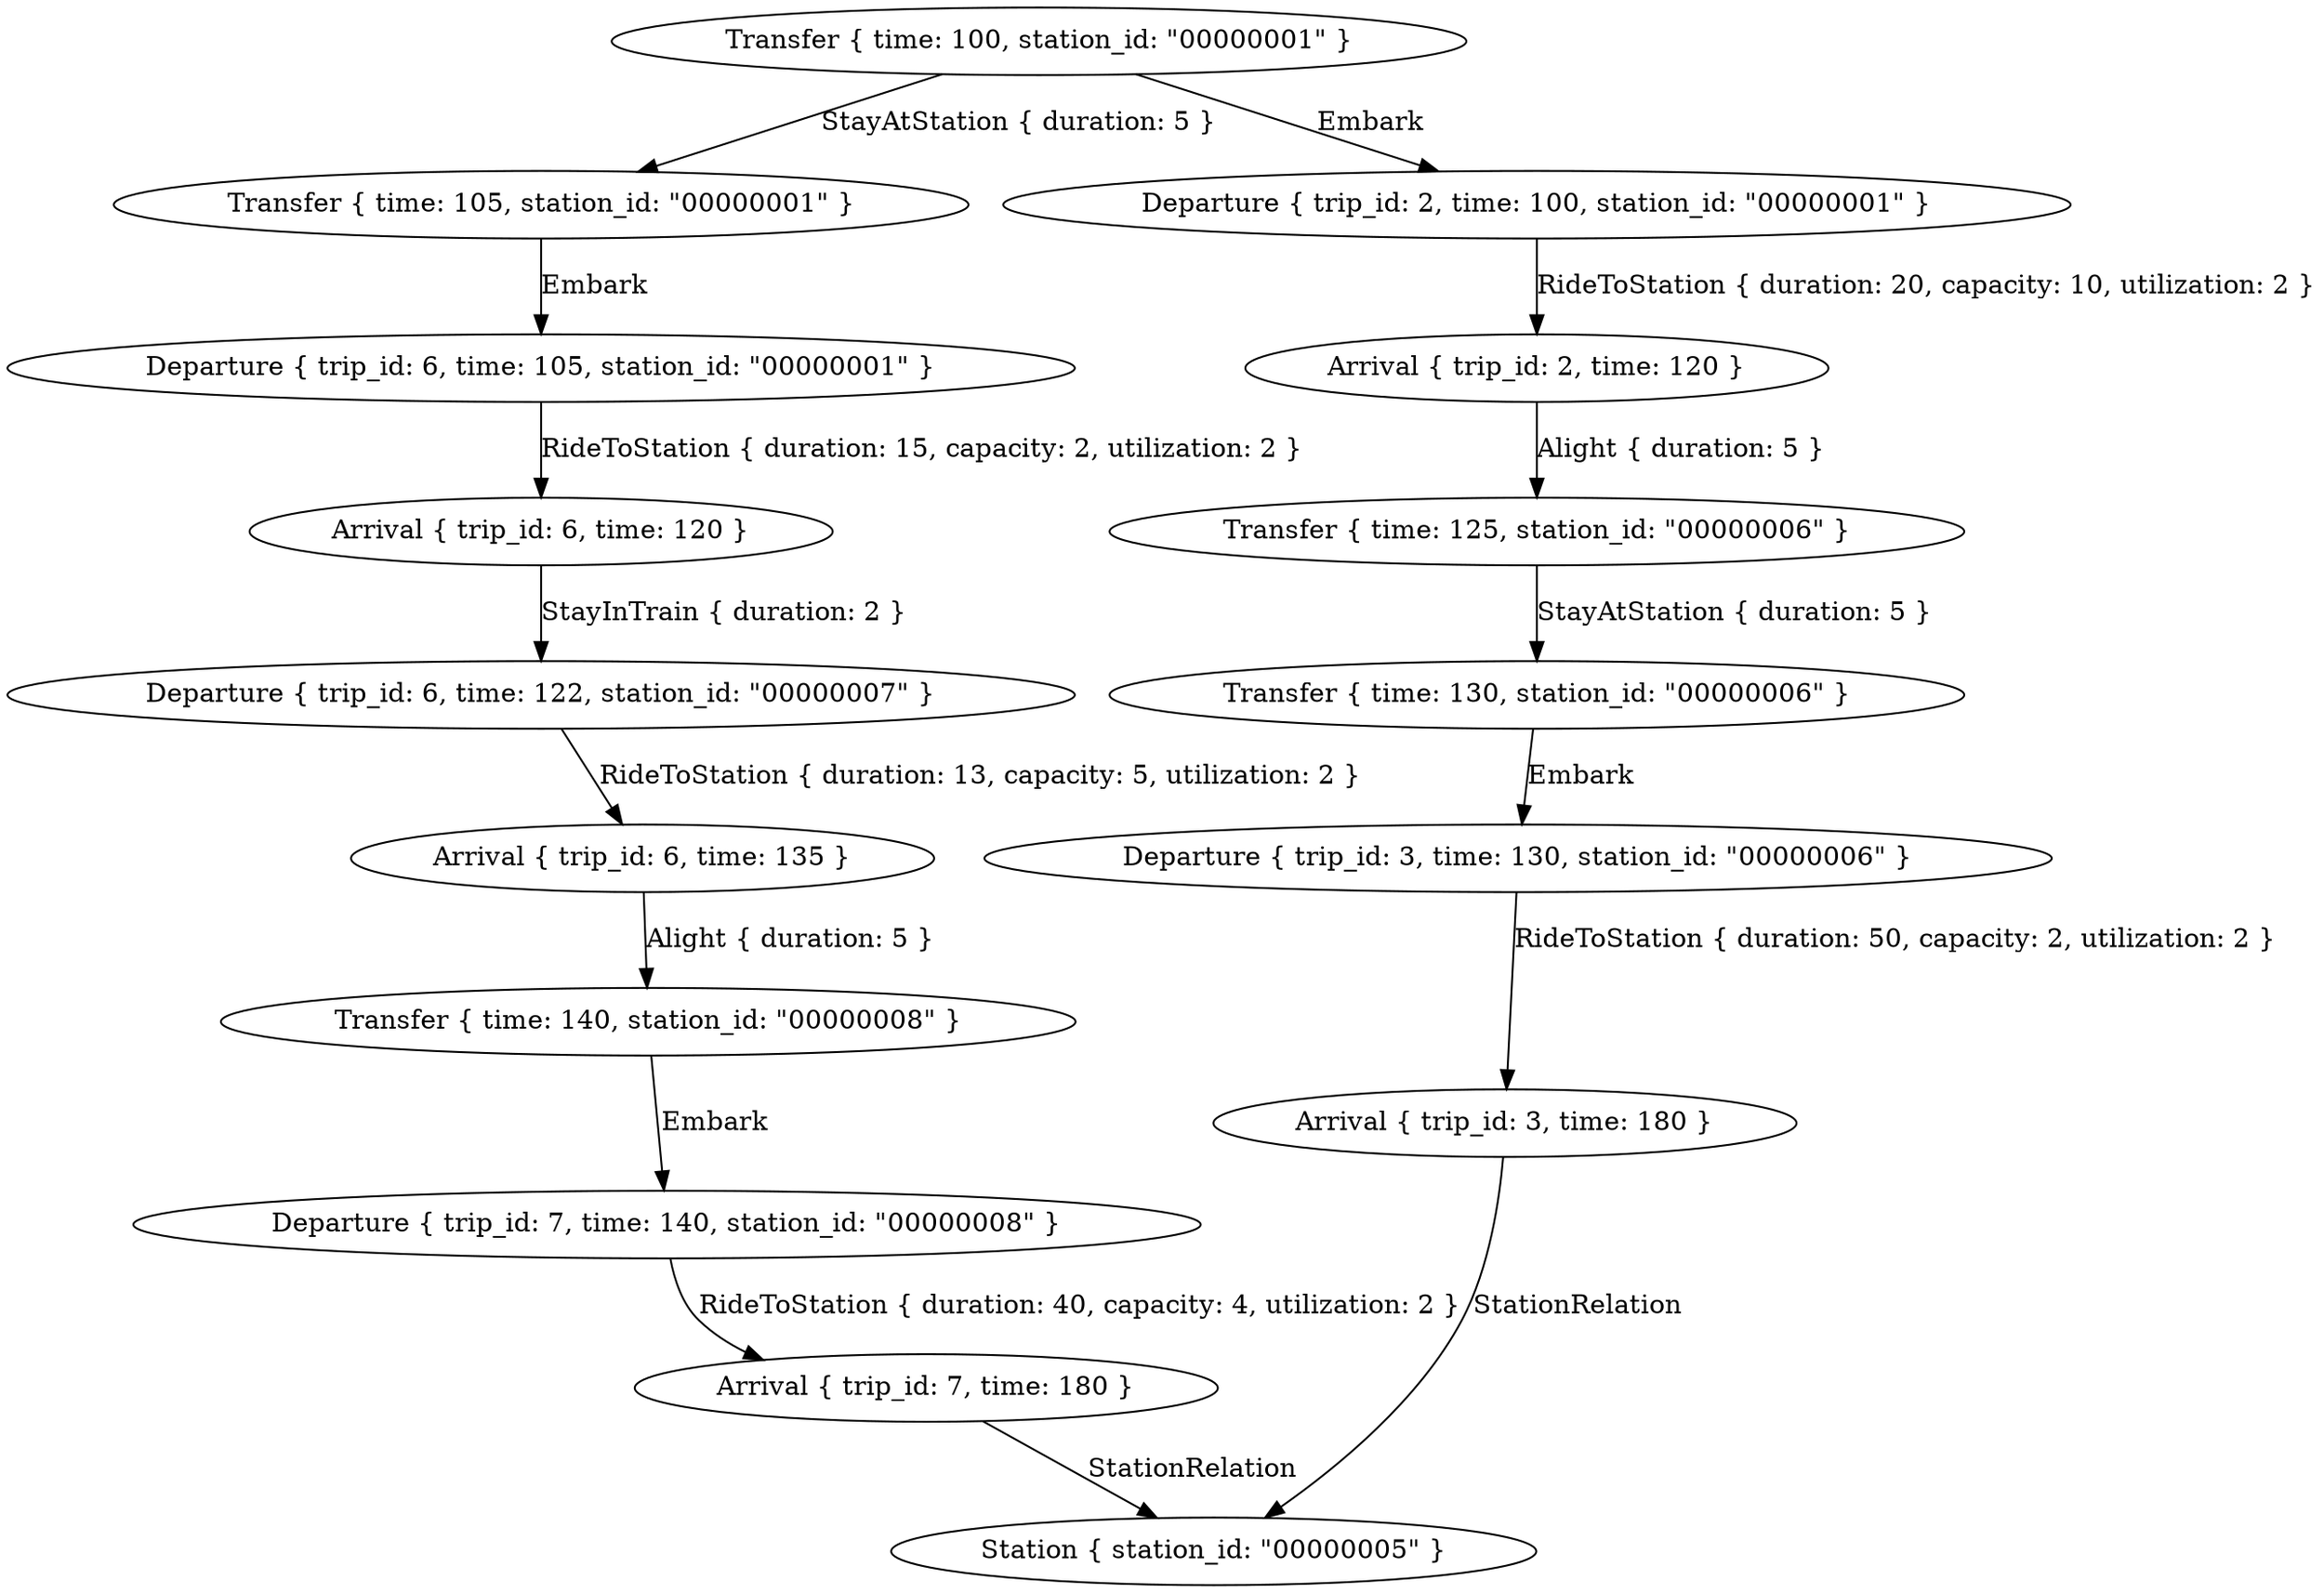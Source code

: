 digraph {
    0 [ label = "Transfer { time: 100, station_id: \"00000001\" }" ]
    1 [ label = "Transfer { time: 105, station_id: \"00000001\" }" ]
    2 [ label = "Departure { trip_id: 6, time: 105, station_id: \"00000001\" }" ]
    3 [ label = "Arrival { trip_id: 6, time: 120 }" ]
    4 [ label = "Departure { trip_id: 6, time: 122, station_id: \"00000007\" }" ]
    5 [ label = "Arrival { trip_id: 6, time: 135 }" ]
    6 [ label = "Transfer { time: 140, station_id: \"00000008\" }" ]
    7 [ label = "Departure { trip_id: 7, time: 140, station_id: \"00000008\" }" ]
    8 [ label = "Arrival { trip_id: 7, time: 180 }" ]
    9 [ label = "Station { station_id: \"00000005\" }" ]
    10 [ label = "Departure { trip_id: 2, time: 100, station_id: \"00000001\" }" ]
    11 [ label = "Arrival { trip_id: 2, time: 120 }" ]
    12 [ label = "Transfer { time: 125, station_id: \"00000006\" }" ]
    13 [ label = "Transfer { time: 130, station_id: \"00000006\" }" ]
    14 [ label = "Departure { trip_id: 3, time: 130, station_id: \"00000006\" }" ]
    15 [ label = "Arrival { trip_id: 3, time: 180 }" ]
    0 -> 1 [ label = "StayAtStation { duration: 5 }" ]
    1 -> 2 [ label = "Embark" ]
    2 -> 3 [ label = "RideToStation { duration: 15, capacity: 2, utilization: 2 }" ]
    3 -> 4 [ label = "StayInTrain { duration: 2 }" ]
    4 -> 5 [ label = "RideToStation { duration: 13, capacity: 5, utilization: 2 }" ]
    5 -> 6 [ label = "Alight { duration: 5 }" ]
    6 -> 7 [ label = "Embark" ]
    7 -> 8 [ label = "RideToStation { duration: 40, capacity: 4, utilization: 2 }" ]
    8 -> 9 [ label = "StationRelation" ]
    0 -> 10 [ label = "Embark" ]
    10 -> 11 [ label = "RideToStation { duration: 20, capacity: 10, utilization: 2 }" ]
    11 -> 12 [ label = "Alight { duration: 5 }" ]
    12 -> 13 [ label = "StayAtStation { duration: 5 }" ]
    13 -> 14 [ label = "Embark" ]
    14 -> 15 [ label = "RideToStation { duration: 50, capacity: 2, utilization: 2 }" ]
    15 -> 9 [ label = "StationRelation" ]
}
